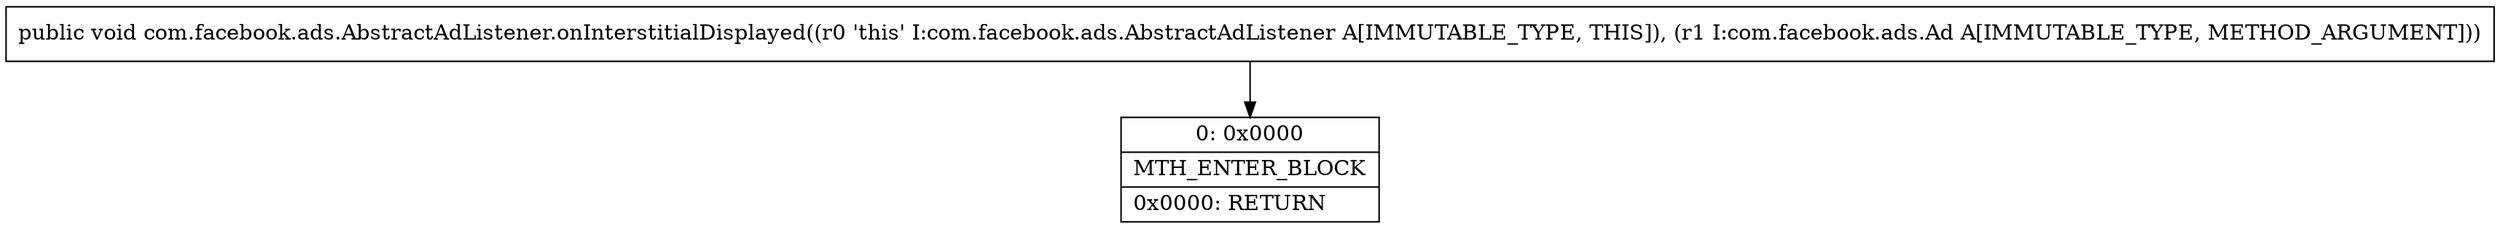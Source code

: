 digraph "CFG forcom.facebook.ads.AbstractAdListener.onInterstitialDisplayed(Lcom\/facebook\/ads\/Ad;)V" {
Node_0 [shape=record,label="{0\:\ 0x0000|MTH_ENTER_BLOCK\l|0x0000: RETURN   \l}"];
MethodNode[shape=record,label="{public void com.facebook.ads.AbstractAdListener.onInterstitialDisplayed((r0 'this' I:com.facebook.ads.AbstractAdListener A[IMMUTABLE_TYPE, THIS]), (r1 I:com.facebook.ads.Ad A[IMMUTABLE_TYPE, METHOD_ARGUMENT])) }"];
MethodNode -> Node_0;
}

